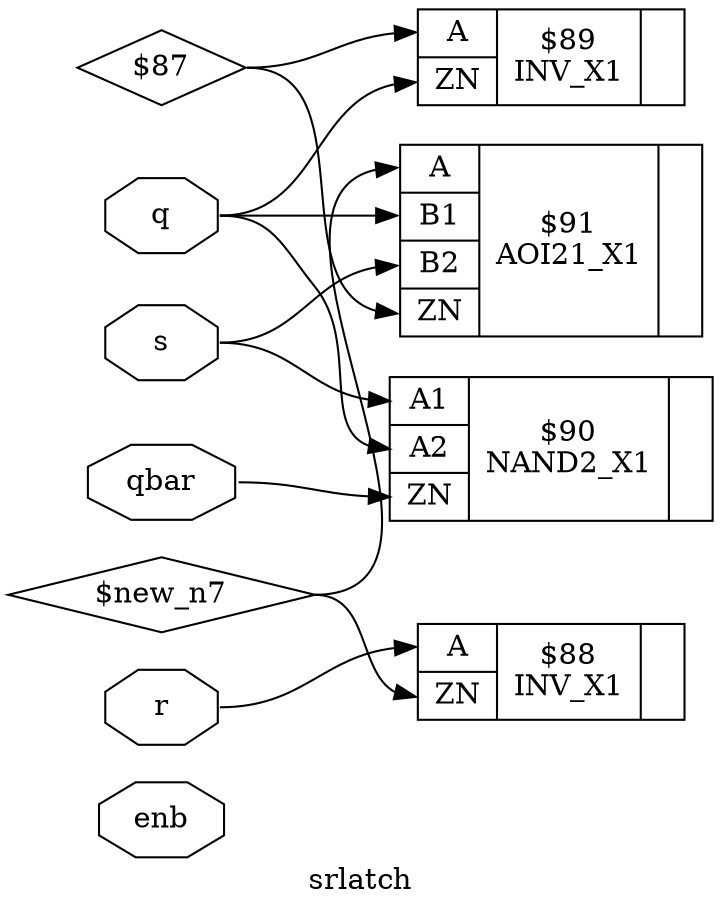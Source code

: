 digraph "srlatch" {
label="srlatch";
rankdir="LR";
remincross=true;
n3 [ shape=octagon, label="enb", color="black", fontcolor="black"];
n4 [ shape=octagon, label="q", color="black", fontcolor="black"];
n5 [ shape=octagon, label="qbar", color="black", fontcolor="black"];
n6 [ shape=octagon, label="r", color="black", fontcolor="black"];
n7 [ shape=octagon, label="s", color="black", fontcolor="black"];
c10 [ shape=record, label="{{<p8> A|<p9> ZN}|$88\nINV_X1|{}}",  ];
c11 [ shape=record, label="{{<p8> A|<p9> ZN}|$89\nINV_X1|{}}",  ];
c14 [ shape=record, label="{{<p12> A1|<p13> A2|<p9> ZN}|$90\nNAND2_X1|{}}",  ];
c17 [ shape=record, label="{{<p8> A|<p15> B1|<p16> B2|<p9> ZN}|$91\nAOI21_X1|{}}",  ];
n1 [ shape=diamond, label="$87" ];
n1:e -> c11:p8:w [color="black", fontcolor="black", label=""];
n1:e -> c17:p9:w [color="black", fontcolor="black", label=""];
n2 [ shape=diamond, label="$new_n7" ];
n2:e -> c10:p9:w [color="black", fontcolor="black", label=""];
n2:e -> c17:p8:w [color="black", fontcolor="black", label=""];
n4:e -> c11:p9:w [color="black", fontcolor="black", label=""];
n4:e -> c14:p13:w [color="black", fontcolor="black", label=""];
n4:e -> c17:p15:w [color="black", fontcolor="black", label=""];
n5:e -> c14:p9:w [color="black", fontcolor="black", label=""];
n6:e -> c10:p8:w [color="black", fontcolor="black", label=""];
n7:e -> c14:p12:w [color="black", fontcolor="black", label=""];
n7:e -> c17:p16:w [color="black", fontcolor="black", label=""];
}
